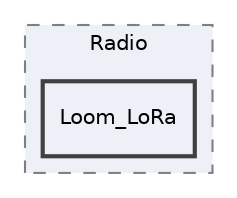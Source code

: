 digraph "src/Radio/Loom_LoRa"
{
 // LATEX_PDF_SIZE
  edge [fontname="Helvetica",fontsize="10",labelfontname="Helvetica",labelfontsize="10"];
  node [fontname="Helvetica",fontsize="10",shape=record];
  compound=true
  subgraph clusterdir_5e1382d6594b9c068fadf1627e7f704e {
    graph [ bgcolor="#edf0f7", pencolor="grey50", style="filled,dashed,", label="Radio", fontname="Helvetica", fontsize="10", URL="dir_5e1382d6594b9c068fadf1627e7f704e.html"]
  dir_1de16ce100f09600bc50dd3a3e9e3eeb [shape=box, label="Loom_LoRa", style="filled,bold,", fillcolor="#edf0f7", color="grey25", URL="dir_1de16ce100f09600bc50dd3a3e9e3eeb.html"];
  }
}
